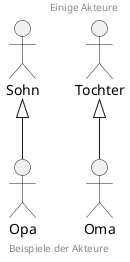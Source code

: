@startuml

header
Einige Akteure
endheader

actor Sohn
actor Tochter
actor Opa
actor Oma

Sohn <|-- Opa
Tochter <|-- Oma

footer Beispiele der Akteure

@enduml
